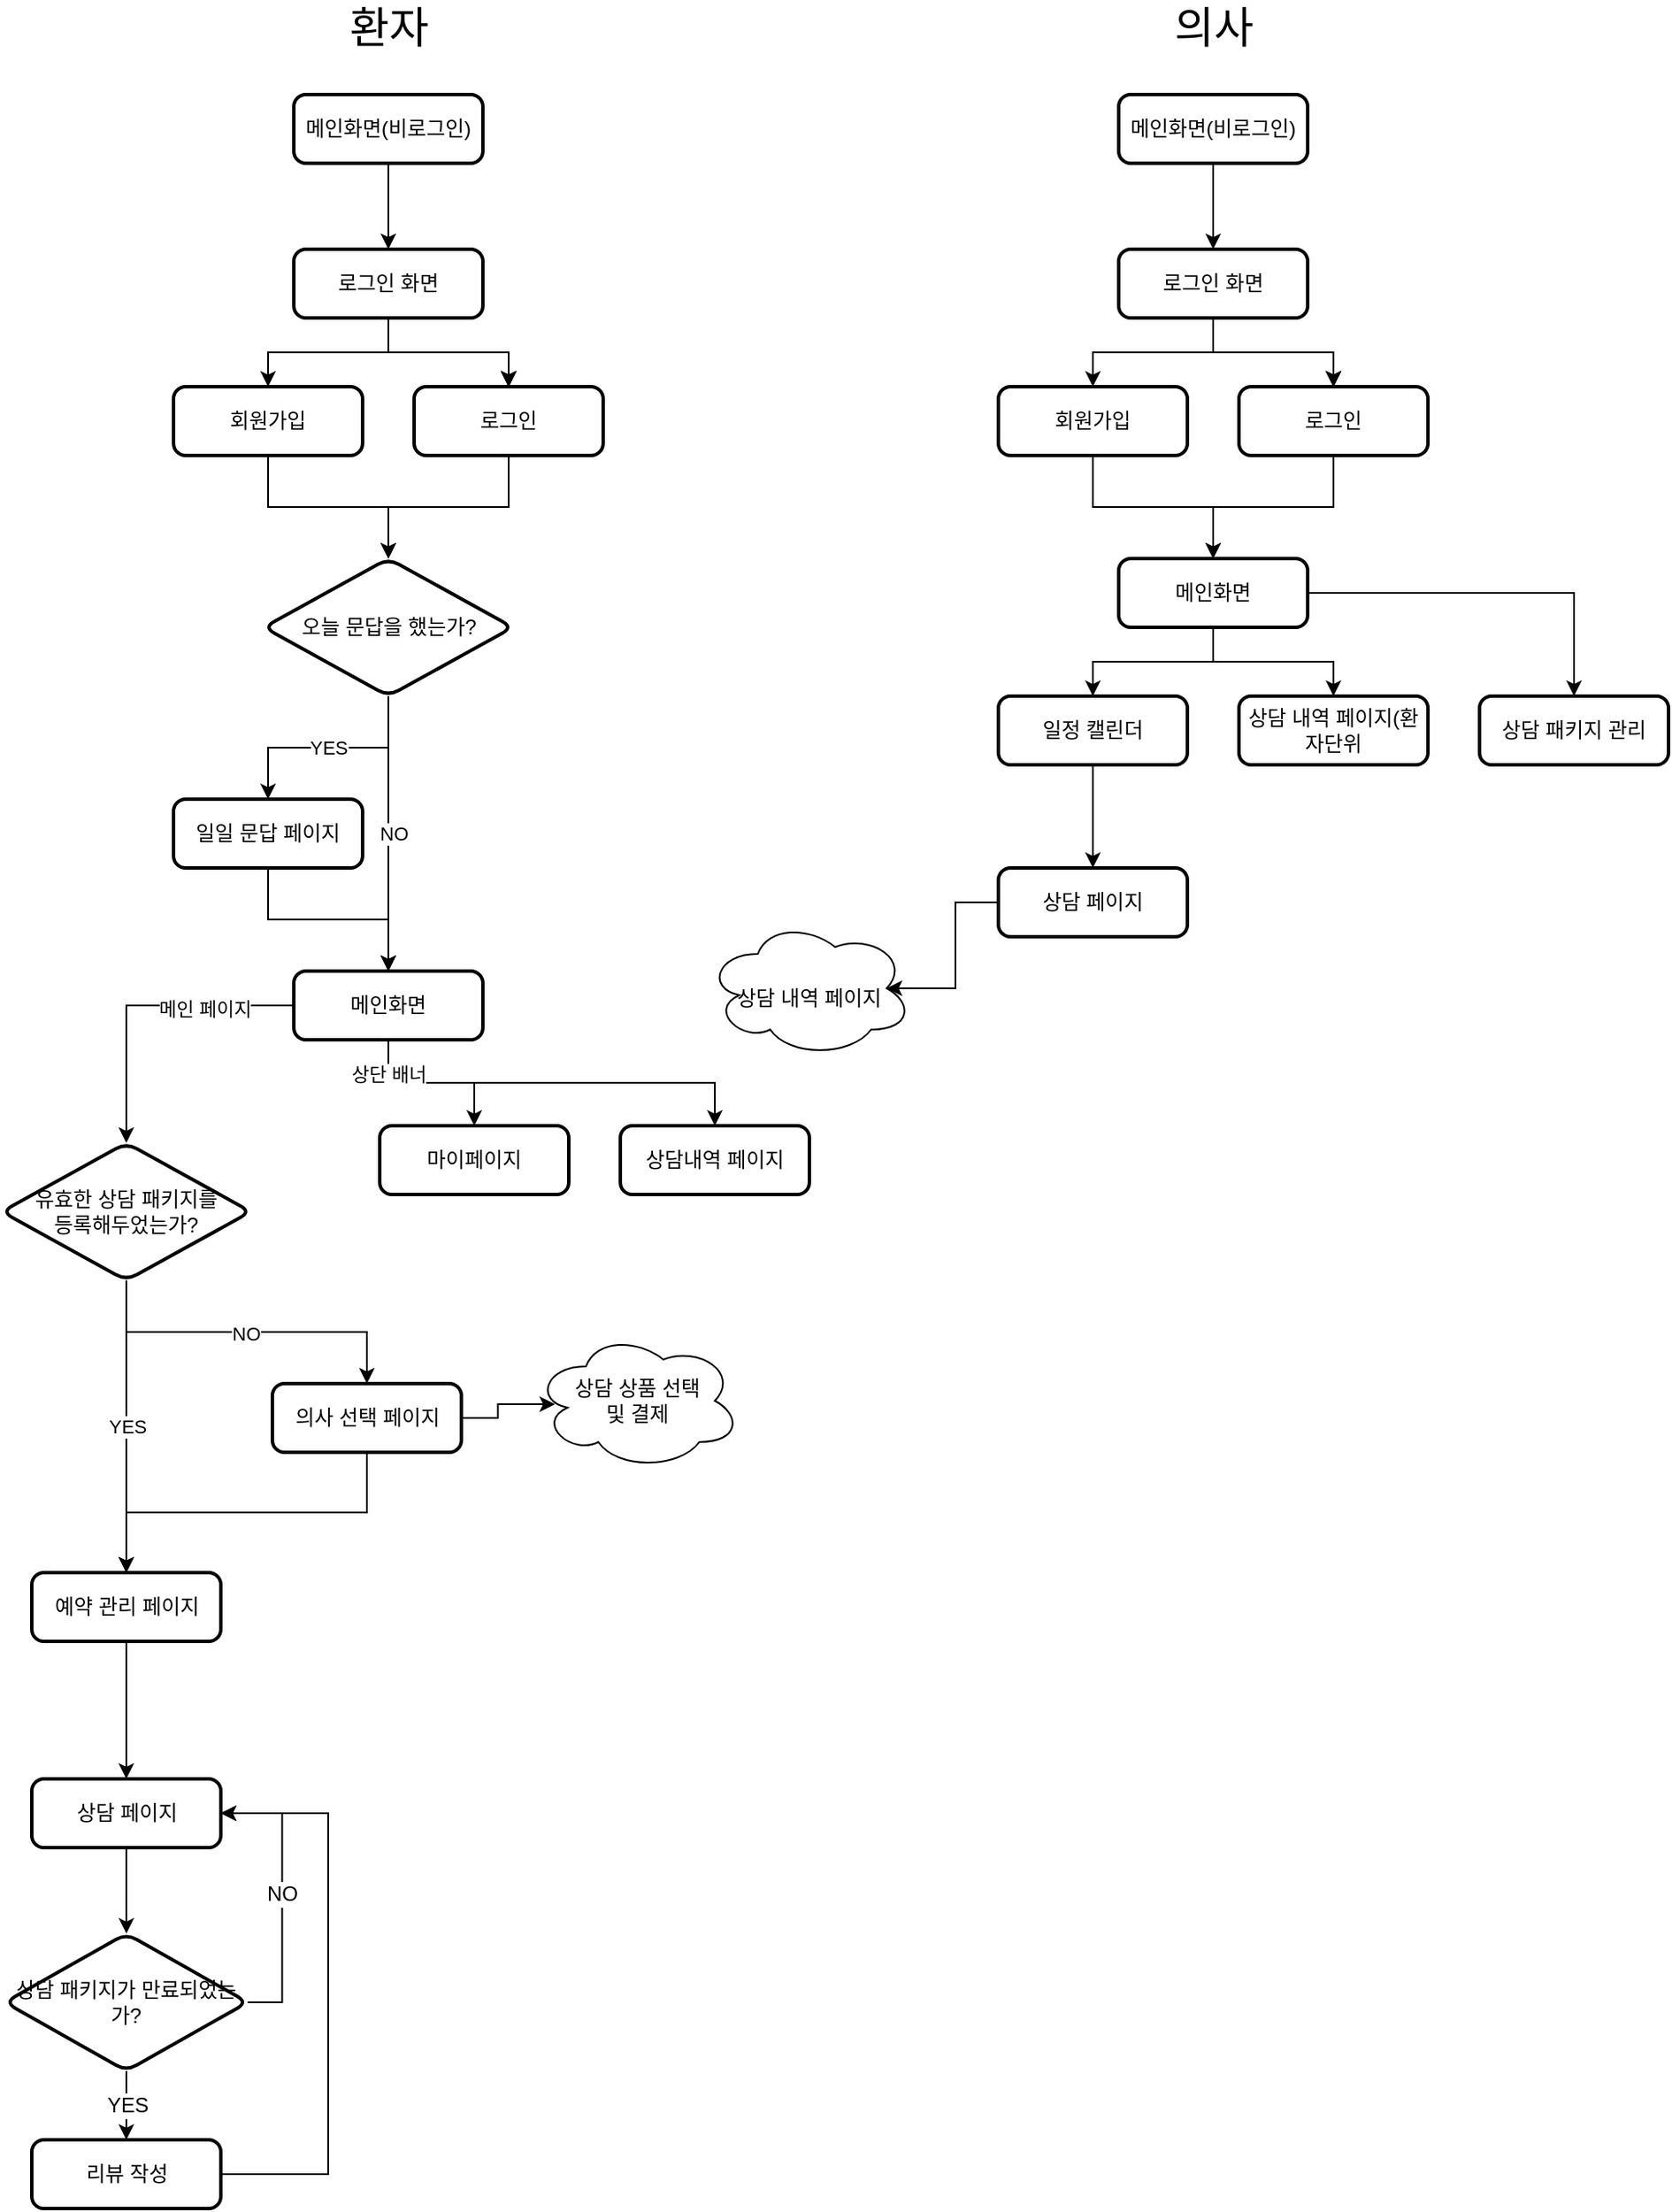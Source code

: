 <mxfile version="15.5.0" type="github" pages="2">
  <diagram id="C5RBs43oDa-KdzZeNtuy" name="파랑지우개">
    <mxGraphModel dx="1208" dy="840" grid="1" gridSize="10" guides="1" tooltips="1" connect="1" arrows="1" fold="1" page="1" pageScale="1" pageWidth="827" pageHeight="1169" math="0" shadow="0">
      <root>
        <mxCell id="WIyWlLk6GJQsqaUBKTNV-0" />
        <mxCell id="WIyWlLk6GJQsqaUBKTNV-1" parent="WIyWlLk6GJQsqaUBKTNV-0" />
        <mxCell id="Z8gFCuBKRbl_2NiVSG5U-6" value="" style="edgeStyle=orthogonalEdgeStyle;rounded=0;orthogonalLoop=1;jettySize=auto;html=1;" parent="WIyWlLk6GJQsqaUBKTNV-1" source="Z8gFCuBKRbl_2NiVSG5U-2" target="Z8gFCuBKRbl_2NiVSG5U-3" edge="1">
          <mxGeometry relative="1" as="geometry" />
        </mxCell>
        <mxCell id="Z8gFCuBKRbl_2NiVSG5U-7" value="" style="edgeStyle=orthogonalEdgeStyle;rounded=0;orthogonalLoop=1;jettySize=auto;html=1;" parent="WIyWlLk6GJQsqaUBKTNV-1" source="Z8gFCuBKRbl_2NiVSG5U-2" target="Z8gFCuBKRbl_2NiVSG5U-3" edge="1">
          <mxGeometry relative="1" as="geometry" />
        </mxCell>
        <mxCell id="Z8gFCuBKRbl_2NiVSG5U-10" value="" style="edgeStyle=orthogonalEdgeStyle;rounded=0;orthogonalLoop=1;jettySize=auto;html=1;" parent="WIyWlLk6GJQsqaUBKTNV-1" source="Z8gFCuBKRbl_2NiVSG5U-2" target="Z8gFCuBKRbl_2NiVSG5U-3" edge="1">
          <mxGeometry relative="1" as="geometry" />
        </mxCell>
        <mxCell id="Z8gFCuBKRbl_2NiVSG5U-13" value="" style="edgeStyle=orthogonalEdgeStyle;rounded=0;orthogonalLoop=1;jettySize=auto;html=1;" parent="WIyWlLk6GJQsqaUBKTNV-1" source="Z8gFCuBKRbl_2NiVSG5U-2" target="Z8gFCuBKRbl_2NiVSG5U-3" edge="1">
          <mxGeometry relative="1" as="geometry" />
        </mxCell>
        <mxCell id="Z8gFCuBKRbl_2NiVSG5U-17" value="" style="edgeStyle=orthogonalEdgeStyle;rounded=0;orthogonalLoop=1;jettySize=auto;html=1;" parent="WIyWlLk6GJQsqaUBKTNV-1" source="Z8gFCuBKRbl_2NiVSG5U-2" target="Z8gFCuBKRbl_2NiVSG5U-16" edge="1">
          <mxGeometry relative="1" as="geometry" />
        </mxCell>
        <mxCell id="Z8gFCuBKRbl_2NiVSG5U-2" value="로그인 화면" style="rounded=1;whiteSpace=wrap;html=1;absoluteArcSize=1;arcSize=14;strokeWidth=2;" parent="WIyWlLk6GJQsqaUBKTNV-1" vertex="1">
          <mxGeometry x="200" y="180" width="110" height="40" as="geometry" />
        </mxCell>
        <mxCell id="Z8gFCuBKRbl_2NiVSG5U-30" value="" style="edgeStyle=orthogonalEdgeStyle;rounded=0;orthogonalLoop=1;jettySize=auto;html=1;" parent="WIyWlLk6GJQsqaUBKTNV-1" source="Z8gFCuBKRbl_2NiVSG5U-3" target="Z8gFCuBKRbl_2NiVSG5U-28" edge="1">
          <mxGeometry relative="1" as="geometry" />
        </mxCell>
        <mxCell id="Z8gFCuBKRbl_2NiVSG5U-3" value="로그인" style="rounded=1;whiteSpace=wrap;html=1;absoluteArcSize=1;arcSize=14;strokeWidth=2;" parent="WIyWlLk6GJQsqaUBKTNV-1" vertex="1">
          <mxGeometry x="270" y="260" width="110" height="40" as="geometry" />
        </mxCell>
        <mxCell id="Z8gFCuBKRbl_2NiVSG5U-29" value="" style="edgeStyle=orthogonalEdgeStyle;rounded=0;orthogonalLoop=1;jettySize=auto;html=1;" parent="WIyWlLk6GJQsqaUBKTNV-1" source="Z8gFCuBKRbl_2NiVSG5U-16" target="Z8gFCuBKRbl_2NiVSG5U-28" edge="1">
          <mxGeometry relative="1" as="geometry" />
        </mxCell>
        <mxCell id="Z8gFCuBKRbl_2NiVSG5U-16" value="회원가입" style="rounded=1;whiteSpace=wrap;html=1;absoluteArcSize=1;arcSize=14;strokeWidth=2;" parent="WIyWlLk6GJQsqaUBKTNV-1" vertex="1">
          <mxGeometry x="130" y="260" width="110" height="40" as="geometry" />
        </mxCell>
        <mxCell id="Z8gFCuBKRbl_2NiVSG5U-24" value="" style="edgeStyle=orthogonalEdgeStyle;rounded=0;orthogonalLoop=1;jettySize=auto;html=1;" parent="WIyWlLk6GJQsqaUBKTNV-1" source="Z8gFCuBKRbl_2NiVSG5U-22" target="Z8gFCuBKRbl_2NiVSG5U-2" edge="1">
          <mxGeometry relative="1" as="geometry" />
        </mxCell>
        <mxCell id="Z8gFCuBKRbl_2NiVSG5U-22" value="메인화면(비로그인)" style="rounded=1;whiteSpace=wrap;html=1;absoluteArcSize=1;arcSize=14;strokeWidth=2;" parent="WIyWlLk6GJQsqaUBKTNV-1" vertex="1">
          <mxGeometry x="200" y="90" width="110" height="40" as="geometry" />
        </mxCell>
        <mxCell id="Z8gFCuBKRbl_2NiVSG5U-35" value="YES" style="edgeStyle=orthogonalEdgeStyle;rounded=0;orthogonalLoop=1;jettySize=auto;html=1;entryX=0.5;entryY=0;entryDx=0;entryDy=0;" parent="WIyWlLk6GJQsqaUBKTNV-1" source="Z8gFCuBKRbl_2NiVSG5U-28" target="Z8gFCuBKRbl_2NiVSG5U-36" edge="1">
          <mxGeometry relative="1" as="geometry">
            <mxPoint x="160" y="500" as="targetPoint" />
          </mxGeometry>
        </mxCell>
        <mxCell id="Z8gFCuBKRbl_2NiVSG5U-38" value="" style="edgeStyle=orthogonalEdgeStyle;rounded=0;orthogonalLoop=1;jettySize=auto;html=1;entryX=0.5;entryY=0;entryDx=0;entryDy=0;" parent="WIyWlLk6GJQsqaUBKTNV-1" source="Z8gFCuBKRbl_2NiVSG5U-28" target="Z8gFCuBKRbl_2NiVSG5U-39" edge="1">
          <mxGeometry relative="1" as="geometry">
            <mxPoint x="320" y="500" as="targetPoint" />
          </mxGeometry>
        </mxCell>
        <mxCell id="Z8gFCuBKRbl_2NiVSG5U-41" value="NO" style="edgeLabel;html=1;align=center;verticalAlign=middle;resizable=0;points=[];" parent="Z8gFCuBKRbl_2NiVSG5U-38" vertex="1" connectable="0">
          <mxGeometry y="3" relative="1" as="geometry">
            <mxPoint as="offset" />
          </mxGeometry>
        </mxCell>
        <mxCell id="Z8gFCuBKRbl_2NiVSG5U-28" value="오늘 문답을 했는가?" style="rhombus;whiteSpace=wrap;html=1;rounded=1;strokeWidth=2;arcSize=14;" parent="WIyWlLk6GJQsqaUBKTNV-1" vertex="1">
          <mxGeometry x="182.5" y="360" width="145" height="80" as="geometry" />
        </mxCell>
        <mxCell id="Z8gFCuBKRbl_2NiVSG5U-42" value="" style="edgeStyle=orthogonalEdgeStyle;rounded=0;orthogonalLoop=1;jettySize=auto;html=1;" parent="WIyWlLk6GJQsqaUBKTNV-1" source="Z8gFCuBKRbl_2NiVSG5U-36" target="Z8gFCuBKRbl_2NiVSG5U-39" edge="1">
          <mxGeometry relative="1" as="geometry" />
        </mxCell>
        <mxCell id="Z8gFCuBKRbl_2NiVSG5U-36" value="일일 문답 페이지" style="rounded=1;whiteSpace=wrap;html=1;absoluteArcSize=1;arcSize=14;strokeWidth=2;" parent="WIyWlLk6GJQsqaUBKTNV-1" vertex="1">
          <mxGeometry x="130" y="500" width="110" height="40" as="geometry" />
        </mxCell>
        <mxCell id="Z8gFCuBKRbl_2NiVSG5U-44" value="" style="edgeStyle=orthogonalEdgeStyle;rounded=0;orthogonalLoop=1;jettySize=auto;html=1;entryX=0.5;entryY=0;entryDx=0;entryDy=0;" parent="WIyWlLk6GJQsqaUBKTNV-1" source="Z8gFCuBKRbl_2NiVSG5U-39" target="Z8gFCuBKRbl_2NiVSG5U-45" edge="1">
          <mxGeometry relative="1" as="geometry">
            <mxPoint x="255" y="680" as="targetPoint" />
          </mxGeometry>
        </mxCell>
        <mxCell id="Z8gFCuBKRbl_2NiVSG5U-76" value="메인 페이지" style="edgeLabel;html=1;align=center;verticalAlign=middle;resizable=0;points=[];" parent="Z8gFCuBKRbl_2NiVSG5U-44" vertex="1" connectable="0">
          <mxGeometry x="-0.414" y="2" relative="1" as="geometry">
            <mxPoint as="offset" />
          </mxGeometry>
        </mxCell>
        <mxCell id="Z8gFCuBKRbl_2NiVSG5U-73" value="" style="edgeStyle=orthogonalEdgeStyle;rounded=0;orthogonalLoop=1;jettySize=auto;html=1;" parent="WIyWlLk6GJQsqaUBKTNV-1" source="Z8gFCuBKRbl_2NiVSG5U-39" target="Z8gFCuBKRbl_2NiVSG5U-71" edge="1">
          <mxGeometry relative="1" as="geometry" />
        </mxCell>
        <mxCell id="Z8gFCuBKRbl_2NiVSG5U-74" value="상단 배너" style="edgeStyle=orthogonalEdgeStyle;rounded=0;orthogonalLoop=1;jettySize=auto;html=1;exitX=0.5;exitY=1;exitDx=0;exitDy=0;entryX=0.5;entryY=0;entryDx=0;entryDy=0;" parent="WIyWlLk6GJQsqaUBKTNV-1" source="Z8gFCuBKRbl_2NiVSG5U-39" target="Z8gFCuBKRbl_2NiVSG5U-72" edge="1">
          <mxGeometry x="-0.833" relative="1" as="geometry">
            <mxPoint as="offset" />
          </mxGeometry>
        </mxCell>
        <mxCell id="Z8gFCuBKRbl_2NiVSG5U-39" value="메인화면" style="rounded=1;whiteSpace=wrap;html=1;absoluteArcSize=1;arcSize=14;strokeWidth=2;" parent="WIyWlLk6GJQsqaUBKTNV-1" vertex="1">
          <mxGeometry x="200" y="600" width="110" height="40" as="geometry" />
        </mxCell>
        <mxCell id="Z8gFCuBKRbl_2NiVSG5U-47" value="YES" style="edgeStyle=orthogonalEdgeStyle;rounded=0;orthogonalLoop=1;jettySize=auto;html=1;entryX=0.5;entryY=0;entryDx=0;entryDy=0;" parent="WIyWlLk6GJQsqaUBKTNV-1" source="Z8gFCuBKRbl_2NiVSG5U-45" target="Z8gFCuBKRbl_2NiVSG5U-48" edge="1">
          <mxGeometry relative="1" as="geometry">
            <mxPoint x="255" y="870" as="targetPoint" />
          </mxGeometry>
        </mxCell>
        <mxCell id="Z8gFCuBKRbl_2NiVSG5U-50" value="" style="edgeStyle=orthogonalEdgeStyle;rounded=0;orthogonalLoop=1;jettySize=auto;html=1;entryX=0.5;entryY=0;entryDx=0;entryDy=0;exitX=0.5;exitY=1;exitDx=0;exitDy=0;" parent="WIyWlLk6GJQsqaUBKTNV-1" source="Z8gFCuBKRbl_2NiVSG5U-45" target="Z8gFCuBKRbl_2NiVSG5U-51" edge="1">
          <mxGeometry relative="1" as="geometry">
            <mxPoint x="387.5" y="790" as="targetPoint" />
          </mxGeometry>
        </mxCell>
        <mxCell id="Z8gFCuBKRbl_2NiVSG5U-56" value="NO" style="edgeLabel;html=1;align=center;verticalAlign=middle;resizable=0;points=[];" parent="Z8gFCuBKRbl_2NiVSG5U-50" vertex="1" connectable="0">
          <mxGeometry x="-0.663" y="-1" relative="1" as="geometry">
            <mxPoint x="66" as="offset" />
          </mxGeometry>
        </mxCell>
        <mxCell id="Z8gFCuBKRbl_2NiVSG5U-45" value="유효한 상담 패키지를 &lt;br&gt;등록해두었는가?" style="rhombus;whiteSpace=wrap;html=1;rounded=1;strokeWidth=2;arcSize=14;" parent="WIyWlLk6GJQsqaUBKTNV-1" vertex="1">
          <mxGeometry x="30" y="700" width="145" height="80" as="geometry" />
        </mxCell>
        <mxCell id="Z8gFCuBKRbl_2NiVSG5U-78" value="" style="edgeStyle=orthogonalEdgeStyle;rounded=0;orthogonalLoop=1;jettySize=auto;html=1;" parent="WIyWlLk6GJQsqaUBKTNV-1" source="Z8gFCuBKRbl_2NiVSG5U-48" target="Z8gFCuBKRbl_2NiVSG5U-77" edge="1">
          <mxGeometry relative="1" as="geometry" />
        </mxCell>
        <mxCell id="Z8gFCuBKRbl_2NiVSG5U-48" value="예약 관리 페이지" style="rounded=1;whiteSpace=wrap;html=1;absoluteArcSize=1;arcSize=14;strokeWidth=2;" parent="WIyWlLk6GJQsqaUBKTNV-1" vertex="1">
          <mxGeometry x="47.5" y="950" width="110" height="40" as="geometry" />
        </mxCell>
        <mxCell id="Z8gFCuBKRbl_2NiVSG5U-59" style="edgeStyle=orthogonalEdgeStyle;rounded=0;orthogonalLoop=1;jettySize=auto;html=1;exitX=0.5;exitY=1;exitDx=0;exitDy=0;entryX=0.5;entryY=0;entryDx=0;entryDy=0;" parent="WIyWlLk6GJQsqaUBKTNV-1" source="Z8gFCuBKRbl_2NiVSG5U-51" target="Z8gFCuBKRbl_2NiVSG5U-48" edge="1">
          <mxGeometry relative="1" as="geometry" />
        </mxCell>
        <mxCell id="Bw3-Ah7WPAqujrGXwnBj-30" style="edgeStyle=orthogonalEdgeStyle;rounded=0;orthogonalLoop=1;jettySize=auto;html=1;exitX=1;exitY=0.5;exitDx=0;exitDy=0;entryX=0.1;entryY=0.525;entryDx=0;entryDy=0;entryPerimeter=0;fontSize=12;" edge="1" parent="WIyWlLk6GJQsqaUBKTNV-1" source="Z8gFCuBKRbl_2NiVSG5U-51" target="Bw3-Ah7WPAqujrGXwnBj-29">
          <mxGeometry relative="1" as="geometry" />
        </mxCell>
        <mxCell id="Z8gFCuBKRbl_2NiVSG5U-51" value="의사 선택 페이지" style="rounded=1;whiteSpace=wrap;html=1;absoluteArcSize=1;arcSize=14;strokeWidth=2;" parent="WIyWlLk6GJQsqaUBKTNV-1" vertex="1">
          <mxGeometry x="187.5" y="840" width="110" height="40" as="geometry" />
        </mxCell>
        <mxCell id="Z8gFCuBKRbl_2NiVSG5U-71" value="마이페이지" style="rounded=1;whiteSpace=wrap;html=1;absoluteArcSize=1;arcSize=14;strokeWidth=2;" parent="WIyWlLk6GJQsqaUBKTNV-1" vertex="1">
          <mxGeometry x="250" y="690" width="110" height="40" as="geometry" />
        </mxCell>
        <mxCell id="Z8gFCuBKRbl_2NiVSG5U-72" value="상담내역 페이지" style="rounded=1;whiteSpace=wrap;html=1;absoluteArcSize=1;arcSize=14;strokeWidth=2;" parent="WIyWlLk6GJQsqaUBKTNV-1" vertex="1">
          <mxGeometry x="390" y="690" width="110" height="40" as="geometry" />
        </mxCell>
        <mxCell id="Bw3-Ah7WPAqujrGXwnBj-36" value="" style="edgeStyle=orthogonalEdgeStyle;rounded=0;orthogonalLoop=1;jettySize=auto;html=1;fontSize=12;" edge="1" parent="WIyWlLk6GJQsqaUBKTNV-1" source="Z8gFCuBKRbl_2NiVSG5U-77" target="Bw3-Ah7WPAqujrGXwnBj-35">
          <mxGeometry relative="1" as="geometry" />
        </mxCell>
        <mxCell id="Z8gFCuBKRbl_2NiVSG5U-77" value="상담 페이지" style="rounded=1;whiteSpace=wrap;html=1;absoluteArcSize=1;arcSize=14;strokeWidth=2;" parent="WIyWlLk6GJQsqaUBKTNV-1" vertex="1">
          <mxGeometry x="47.5" y="1070" width="110" height="40" as="geometry" />
        </mxCell>
        <mxCell id="Bw3-Ah7WPAqujrGXwnBj-0" value="&lt;font style=&quot;font-size: 25px&quot;&gt;환자&lt;/font&gt;" style="text;html=1;align=center;verticalAlign=middle;resizable=0;points=[];autosize=1;strokeColor=none;fillColor=none;" vertex="1" parent="WIyWlLk6GJQsqaUBKTNV-1">
          <mxGeometry x="225" y="40" width="60" height="20" as="geometry" />
        </mxCell>
        <mxCell id="Bw3-Ah7WPAqujrGXwnBj-1" value="" style="edgeStyle=orthogonalEdgeStyle;rounded=0;orthogonalLoop=1;jettySize=auto;html=1;" edge="1" parent="WIyWlLk6GJQsqaUBKTNV-1" source="Bw3-Ah7WPAqujrGXwnBj-6" target="Bw3-Ah7WPAqujrGXwnBj-8">
          <mxGeometry relative="1" as="geometry" />
        </mxCell>
        <mxCell id="Bw3-Ah7WPAqujrGXwnBj-2" value="" style="edgeStyle=orthogonalEdgeStyle;rounded=0;orthogonalLoop=1;jettySize=auto;html=1;" edge="1" parent="WIyWlLk6GJQsqaUBKTNV-1" source="Bw3-Ah7WPAqujrGXwnBj-6" target="Bw3-Ah7WPAqujrGXwnBj-8">
          <mxGeometry relative="1" as="geometry" />
        </mxCell>
        <mxCell id="Bw3-Ah7WPAqujrGXwnBj-3" value="" style="edgeStyle=orthogonalEdgeStyle;rounded=0;orthogonalLoop=1;jettySize=auto;html=1;" edge="1" parent="WIyWlLk6GJQsqaUBKTNV-1" source="Bw3-Ah7WPAqujrGXwnBj-6" target="Bw3-Ah7WPAqujrGXwnBj-8">
          <mxGeometry relative="1" as="geometry" />
        </mxCell>
        <mxCell id="Bw3-Ah7WPAqujrGXwnBj-4" value="" style="edgeStyle=orthogonalEdgeStyle;rounded=0;orthogonalLoop=1;jettySize=auto;html=1;" edge="1" parent="WIyWlLk6GJQsqaUBKTNV-1" source="Bw3-Ah7WPAqujrGXwnBj-6" target="Bw3-Ah7WPAqujrGXwnBj-8">
          <mxGeometry relative="1" as="geometry" />
        </mxCell>
        <mxCell id="Bw3-Ah7WPAqujrGXwnBj-5" value="" style="edgeStyle=orthogonalEdgeStyle;rounded=0;orthogonalLoop=1;jettySize=auto;html=1;" edge="1" parent="WIyWlLk6GJQsqaUBKTNV-1" source="Bw3-Ah7WPAqujrGXwnBj-6" target="Bw3-Ah7WPAqujrGXwnBj-10">
          <mxGeometry relative="1" as="geometry" />
        </mxCell>
        <mxCell id="Bw3-Ah7WPAqujrGXwnBj-6" value="로그인 화면" style="rounded=1;whiteSpace=wrap;html=1;absoluteArcSize=1;arcSize=14;strokeWidth=2;" vertex="1" parent="WIyWlLk6GJQsqaUBKTNV-1">
          <mxGeometry x="680" y="180" width="110" height="40" as="geometry" />
        </mxCell>
        <mxCell id="Bw3-Ah7WPAqujrGXwnBj-7" value="" style="edgeStyle=orthogonalEdgeStyle;rounded=0;orthogonalLoop=1;jettySize=auto;html=1;entryX=0.5;entryY=0;entryDx=0;entryDy=0;" edge="1" parent="WIyWlLk6GJQsqaUBKTNV-1" source="Bw3-Ah7WPAqujrGXwnBj-8" target="Bw3-Ah7WPAqujrGXwnBj-14">
          <mxGeometry relative="1" as="geometry">
            <mxPoint x="735" y="360" as="targetPoint" />
          </mxGeometry>
        </mxCell>
        <mxCell id="Bw3-Ah7WPAqujrGXwnBj-8" value="로그인" style="rounded=1;whiteSpace=wrap;html=1;absoluteArcSize=1;arcSize=14;strokeWidth=2;" vertex="1" parent="WIyWlLk6GJQsqaUBKTNV-1">
          <mxGeometry x="750" y="260" width="110" height="40" as="geometry" />
        </mxCell>
        <mxCell id="Bw3-Ah7WPAqujrGXwnBj-9" value="" style="edgeStyle=orthogonalEdgeStyle;rounded=0;orthogonalLoop=1;jettySize=auto;html=1;entryX=0.5;entryY=0;entryDx=0;entryDy=0;" edge="1" parent="WIyWlLk6GJQsqaUBKTNV-1" source="Bw3-Ah7WPAqujrGXwnBj-10" target="Bw3-Ah7WPAqujrGXwnBj-14">
          <mxGeometry relative="1" as="geometry">
            <mxPoint x="735" y="360" as="targetPoint" />
          </mxGeometry>
        </mxCell>
        <mxCell id="Bw3-Ah7WPAqujrGXwnBj-10" value="회원가입" style="rounded=1;whiteSpace=wrap;html=1;absoluteArcSize=1;arcSize=14;strokeWidth=2;" vertex="1" parent="WIyWlLk6GJQsqaUBKTNV-1">
          <mxGeometry x="610" y="260" width="110" height="40" as="geometry" />
        </mxCell>
        <mxCell id="Bw3-Ah7WPAqujrGXwnBj-11" value="" style="edgeStyle=orthogonalEdgeStyle;rounded=0;orthogonalLoop=1;jettySize=auto;html=1;" edge="1" parent="WIyWlLk6GJQsqaUBKTNV-1" source="Bw3-Ah7WPAqujrGXwnBj-12" target="Bw3-Ah7WPAqujrGXwnBj-6">
          <mxGeometry relative="1" as="geometry" />
        </mxCell>
        <mxCell id="Bw3-Ah7WPAqujrGXwnBj-12" value="메인화면(비로그인)" style="rounded=1;whiteSpace=wrap;html=1;absoluteArcSize=1;arcSize=14;strokeWidth=2;" vertex="1" parent="WIyWlLk6GJQsqaUBKTNV-1">
          <mxGeometry x="680" y="90" width="110" height="40" as="geometry" />
        </mxCell>
        <mxCell id="Bw3-Ah7WPAqujrGXwnBj-13" value="&lt;font style=&quot;font-size: 25px&quot;&gt;의사&lt;/font&gt;" style="text;html=1;align=center;verticalAlign=middle;resizable=0;points=[];autosize=1;strokeColor=none;fillColor=none;" vertex="1" parent="WIyWlLk6GJQsqaUBKTNV-1">
          <mxGeometry x="705" y="40" width="60" height="20" as="geometry" />
        </mxCell>
        <mxCell id="Bw3-Ah7WPAqujrGXwnBj-16" value="" style="edgeStyle=orthogonalEdgeStyle;rounded=0;orthogonalLoop=1;jettySize=auto;html=1;fontSize=25;" edge="1" parent="WIyWlLk6GJQsqaUBKTNV-1" source="Bw3-Ah7WPAqujrGXwnBj-14" target="Bw3-Ah7WPAqujrGXwnBj-15">
          <mxGeometry relative="1" as="geometry" />
        </mxCell>
        <mxCell id="Bw3-Ah7WPAqujrGXwnBj-18" value="" style="edgeStyle=orthogonalEdgeStyle;rounded=0;orthogonalLoop=1;jettySize=auto;html=1;fontSize=25;" edge="1" parent="WIyWlLk6GJQsqaUBKTNV-1" source="Bw3-Ah7WPAqujrGXwnBj-14" target="Bw3-Ah7WPAqujrGXwnBj-17">
          <mxGeometry relative="1" as="geometry" />
        </mxCell>
        <mxCell id="Bw3-Ah7WPAqujrGXwnBj-32" value="" style="edgeStyle=orthogonalEdgeStyle;rounded=0;orthogonalLoop=1;jettySize=auto;html=1;fontSize=12;" edge="1" parent="WIyWlLk6GJQsqaUBKTNV-1" source="Bw3-Ah7WPAqujrGXwnBj-14" target="Bw3-Ah7WPAqujrGXwnBj-31">
          <mxGeometry relative="1" as="geometry" />
        </mxCell>
        <mxCell id="Bw3-Ah7WPAqujrGXwnBj-14" value="메인화면" style="rounded=1;whiteSpace=wrap;html=1;absoluteArcSize=1;arcSize=14;strokeWidth=2;" vertex="1" parent="WIyWlLk6GJQsqaUBKTNV-1">
          <mxGeometry x="680" y="360" width="110" height="40" as="geometry" />
        </mxCell>
        <mxCell id="Bw3-Ah7WPAqujrGXwnBj-20" value="" style="edgeStyle=orthogonalEdgeStyle;rounded=0;orthogonalLoop=1;jettySize=auto;html=1;fontSize=25;" edge="1" parent="WIyWlLk6GJQsqaUBKTNV-1" source="Bw3-Ah7WPAqujrGXwnBj-15" target="Bw3-Ah7WPAqujrGXwnBj-19">
          <mxGeometry relative="1" as="geometry" />
        </mxCell>
        <mxCell id="Bw3-Ah7WPAqujrGXwnBj-15" value="일정 캘린더" style="rounded=1;whiteSpace=wrap;html=1;absoluteArcSize=1;arcSize=14;strokeWidth=2;" vertex="1" parent="WIyWlLk6GJQsqaUBKTNV-1">
          <mxGeometry x="610" y="440" width="110" height="40" as="geometry" />
        </mxCell>
        <mxCell id="Bw3-Ah7WPAqujrGXwnBj-17" value="상담 내역 페이지(환자단위" style="rounded=1;whiteSpace=wrap;html=1;absoluteArcSize=1;arcSize=14;strokeWidth=2;" vertex="1" parent="WIyWlLk6GJQsqaUBKTNV-1">
          <mxGeometry x="750" y="440" width="110" height="40" as="geometry" />
        </mxCell>
        <mxCell id="Bw3-Ah7WPAqujrGXwnBj-26" style="edgeStyle=orthogonalEdgeStyle;rounded=0;orthogonalLoop=1;jettySize=auto;html=1;exitX=0;exitY=0.5;exitDx=0;exitDy=0;entryX=0.875;entryY=0.5;entryDx=0;entryDy=0;entryPerimeter=0;fontSize=25;" edge="1" parent="WIyWlLk6GJQsqaUBKTNV-1" source="Bw3-Ah7WPAqujrGXwnBj-19" target="Bw3-Ah7WPAqujrGXwnBj-25">
          <mxGeometry relative="1" as="geometry" />
        </mxCell>
        <mxCell id="Bw3-Ah7WPAqujrGXwnBj-19" value="상담 페이지" style="rounded=1;whiteSpace=wrap;html=1;absoluteArcSize=1;arcSize=14;strokeWidth=2;" vertex="1" parent="WIyWlLk6GJQsqaUBKTNV-1">
          <mxGeometry x="610" y="540" width="110" height="40" as="geometry" />
        </mxCell>
        <mxCell id="Bw3-Ah7WPAqujrGXwnBj-25" value="&lt;font style=&quot;font-size: 12px&quot;&gt;상담 내역 페이지&lt;/font&gt;" style="ellipse;shape=cloud;whiteSpace=wrap;html=1;fontSize=25;" vertex="1" parent="WIyWlLk6GJQsqaUBKTNV-1">
          <mxGeometry x="440" y="570" width="120" height="80" as="geometry" />
        </mxCell>
        <mxCell id="Bw3-Ah7WPAqujrGXwnBj-29" value="상담 상품 선택&lt;br&gt;및 결제" style="ellipse;shape=cloud;whiteSpace=wrap;html=1;fontSize=12;" vertex="1" parent="WIyWlLk6GJQsqaUBKTNV-1">
          <mxGeometry x="340" y="810" width="120" height="80" as="geometry" />
        </mxCell>
        <mxCell id="Bw3-Ah7WPAqujrGXwnBj-31" value="상담 패키지 관리" style="rounded=1;whiteSpace=wrap;html=1;absoluteArcSize=1;arcSize=14;strokeWidth=2;" vertex="1" parent="WIyWlLk6GJQsqaUBKTNV-1">
          <mxGeometry x="890" y="440" width="110" height="40" as="geometry" />
        </mxCell>
        <mxCell id="Bw3-Ah7WPAqujrGXwnBj-38" value="YES" style="edgeStyle=orthogonalEdgeStyle;rounded=0;orthogonalLoop=1;jettySize=auto;html=1;fontSize=12;" edge="1" parent="WIyWlLk6GJQsqaUBKTNV-1" source="Bw3-Ah7WPAqujrGXwnBj-35" target="Bw3-Ah7WPAqujrGXwnBj-37">
          <mxGeometry relative="1" as="geometry" />
        </mxCell>
        <mxCell id="Bw3-Ah7WPAqujrGXwnBj-42" value="NO" style="edgeStyle=orthogonalEdgeStyle;rounded=0;orthogonalLoop=1;jettySize=auto;html=1;exitX=1;exitY=0.5;exitDx=0;exitDy=0;entryX=1;entryY=0.5;entryDx=0;entryDy=0;fontSize=12;" edge="1" parent="WIyWlLk6GJQsqaUBKTNV-1" source="Bw3-Ah7WPAqujrGXwnBj-35" target="Z8gFCuBKRbl_2NiVSG5U-77">
          <mxGeometry relative="1" as="geometry" />
        </mxCell>
        <mxCell id="Bw3-Ah7WPAqujrGXwnBj-35" value="상담 패키지가 만료되었는가?" style="rhombus;whiteSpace=wrap;html=1;rounded=1;strokeWidth=2;arcSize=14;" vertex="1" parent="WIyWlLk6GJQsqaUBKTNV-1">
          <mxGeometry x="31.88" y="1160" width="141.25" height="80" as="geometry" />
        </mxCell>
        <mxCell id="Bw3-Ah7WPAqujrGXwnBj-39" style="edgeStyle=orthogonalEdgeStyle;rounded=0;orthogonalLoop=1;jettySize=auto;html=1;exitX=1;exitY=0.5;exitDx=0;exitDy=0;entryX=1;entryY=0.5;entryDx=0;entryDy=0;fontSize=12;" edge="1" parent="WIyWlLk6GJQsqaUBKTNV-1" source="Bw3-Ah7WPAqujrGXwnBj-37" target="Z8gFCuBKRbl_2NiVSG5U-77">
          <mxGeometry relative="1" as="geometry">
            <Array as="points">
              <mxPoint x="220" y="1300" />
              <mxPoint x="220" y="1090" />
            </Array>
          </mxGeometry>
        </mxCell>
        <mxCell id="Bw3-Ah7WPAqujrGXwnBj-37" value="리뷰 작성" style="rounded=1;whiteSpace=wrap;html=1;absoluteArcSize=1;arcSize=14;strokeWidth=2;" vertex="1" parent="WIyWlLk6GJQsqaUBKTNV-1">
          <mxGeometry x="47.5" y="1280" width="110" height="40" as="geometry" />
        </mxCell>
      </root>
    </mxGraphModel>
  </diagram>
  <diagram id="BKrTcY51ppbzOoWodUx3" name="Page-2">
    <mxGraphModel dx="1208" dy="840" grid="1" gridSize="10" guides="1" tooltips="1" connect="1" arrows="1" fold="1" page="1" pageScale="1" pageWidth="827" pageHeight="1169" math="0" shadow="0">
      <root>
        <mxCell id="AGv0k25v30YlGuk3J2FF-0" />
        <mxCell id="AGv0k25v30YlGuk3J2FF-1" parent="AGv0k25v30YlGuk3J2FF-0" />
      </root>
    </mxGraphModel>
  </diagram>
</mxfile>
